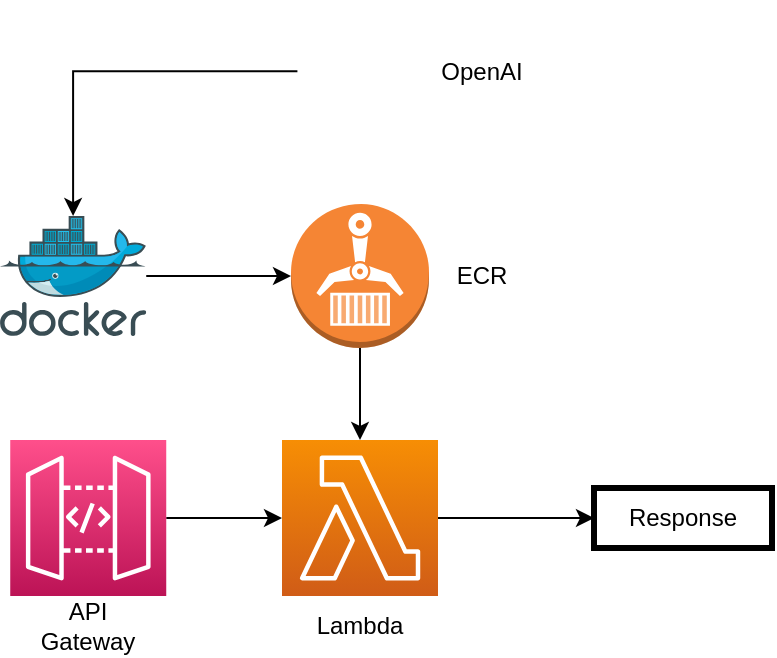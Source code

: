 <mxfile version="21.3.7" type="device">
  <diagram name="Page-1" id="B0SF6t-8myypCtU-7HLx">
    <mxGraphModel dx="610" dy="322" grid="1" gridSize="10" guides="1" tooltips="1" connect="1" arrows="1" fold="1" page="1" pageScale="1" pageWidth="850" pageHeight="1100" math="0" shadow="0">
      <root>
        <mxCell id="0" />
        <mxCell id="1" parent="0" />
        <mxCell id="blLWAzjxGkhtaXdpe22a-13" style="edgeStyle=orthogonalEdgeStyle;rounded=0;orthogonalLoop=1;jettySize=auto;html=1;entryX=0.5;entryY=0;entryDx=0;entryDy=0;entryPerimeter=0;exitX=0.5;exitY=1;exitDx=0;exitDy=0;exitPerimeter=0;" edge="1" parent="1" source="blLWAzjxGkhtaXdpe22a-7" target="blLWAzjxGkhtaXdpe22a-2">
          <mxGeometry relative="1" as="geometry">
            <mxPoint x="450" y="210" as="sourcePoint" />
          </mxGeometry>
        </mxCell>
        <mxCell id="blLWAzjxGkhtaXdpe22a-14" style="edgeStyle=orthogonalEdgeStyle;rounded=0;orthogonalLoop=1;jettySize=auto;html=1;entryX=0;entryY=0.5;entryDx=0;entryDy=0;entryPerimeter=0;" edge="1" parent="1" source="blLWAzjxGkhtaXdpe22a-1" target="blLWAzjxGkhtaXdpe22a-2">
          <mxGeometry relative="1" as="geometry" />
        </mxCell>
        <mxCell id="blLWAzjxGkhtaXdpe22a-1" value="" style="sketch=0;points=[[0,0,0],[0.25,0,0],[0.5,0,0],[0.75,0,0],[1,0,0],[0,1,0],[0.25,1,0],[0.5,1,0],[0.75,1,0],[1,1,0],[0,0.25,0],[0,0.5,0],[0,0.75,0],[1,0.25,0],[1,0.5,0],[1,0.75,0]];outlineConnect=0;fontColor=#232F3E;gradientColor=#FF4F8B;gradientDirection=north;fillColor=#BC1356;strokeColor=#ffffff;dashed=0;verticalLabelPosition=bottom;verticalAlign=top;align=center;html=1;fontSize=12;fontStyle=0;aspect=fixed;shape=mxgraph.aws4.resourceIcon;resIcon=mxgraph.aws4.api_gateway;" vertex="1" parent="1">
          <mxGeometry x="275.12" y="270" width="78" height="78" as="geometry" />
        </mxCell>
        <mxCell id="blLWAzjxGkhtaXdpe22a-16" style="edgeStyle=orthogonalEdgeStyle;rounded=0;orthogonalLoop=1;jettySize=auto;html=1;" edge="1" parent="1" source="blLWAzjxGkhtaXdpe22a-2" target="blLWAzjxGkhtaXdpe22a-15">
          <mxGeometry relative="1" as="geometry" />
        </mxCell>
        <mxCell id="blLWAzjxGkhtaXdpe22a-2" value="" style="sketch=0;points=[[0,0,0],[0.25,0,0],[0.5,0,0],[0.75,0,0],[1,0,0],[0,1,0],[0.25,1,0],[0.5,1,0],[0.75,1,0],[1,1,0],[0,0.25,0],[0,0.5,0],[0,0.75,0],[1,0.25,0],[1,0.5,0],[1,0.75,0]];outlineConnect=0;fontColor=#232F3E;gradientColor=#F78E04;gradientDirection=north;fillColor=#D05C17;strokeColor=#ffffff;dashed=0;verticalLabelPosition=bottom;verticalAlign=top;align=center;html=1;fontSize=12;fontStyle=0;aspect=fixed;shape=mxgraph.aws4.resourceIcon;resIcon=mxgraph.aws4.lambda;" vertex="1" parent="1">
          <mxGeometry x="411" y="270" width="78" height="78" as="geometry" />
        </mxCell>
        <mxCell id="blLWAzjxGkhtaXdpe22a-17" style="edgeStyle=orthogonalEdgeStyle;rounded=0;orthogonalLoop=1;jettySize=auto;html=1;" edge="1" parent="1" source="blLWAzjxGkhtaXdpe22a-3" target="blLWAzjxGkhtaXdpe22a-7">
          <mxGeometry relative="1" as="geometry" />
        </mxCell>
        <mxCell id="blLWAzjxGkhtaXdpe22a-3" value="" style="image;sketch=0;aspect=fixed;html=1;points=[];align=center;fontSize=12;image=img/lib/mscae/Docker.svg;" vertex="1" parent="1">
          <mxGeometry x="270" y="158.02" width="73.12" height="59.96" as="geometry" />
        </mxCell>
        <mxCell id="blLWAzjxGkhtaXdpe22a-7" value="" style="outlineConnect=0;dashed=0;verticalLabelPosition=bottom;verticalAlign=top;align=center;html=1;shape=mxgraph.aws3.ecr;fillColor=#F58534;gradientColor=none;" vertex="1" parent="1">
          <mxGeometry x="415.5" y="152" width="69" height="72" as="geometry" />
        </mxCell>
        <mxCell id="blLWAzjxGkhtaXdpe22a-15" value="Response" style="text;html=1;strokeColor=default;fillColor=none;align=center;verticalAlign=middle;whiteSpace=wrap;rounded=0;strokeWidth=3;" vertex="1" parent="1">
          <mxGeometry x="567" y="294" width="89" height="30" as="geometry" />
        </mxCell>
        <mxCell id="blLWAzjxGkhtaXdpe22a-19" style="edgeStyle=orthogonalEdgeStyle;rounded=0;orthogonalLoop=1;jettySize=auto;html=1;" edge="1" parent="1" source="blLWAzjxGkhtaXdpe22a-18" target="blLWAzjxGkhtaXdpe22a-3">
          <mxGeometry relative="1" as="geometry" />
        </mxCell>
        <mxCell id="blLWAzjxGkhtaXdpe22a-18" value="" style="shape=image;verticalLabelPosition=bottom;labelBackgroundColor=default;verticalAlign=top;aspect=fixed;imageAspect=0;image=https://static.vecteezy.com/system/resources/previews/021/495/996/original/chatgpt-openai-logo-icon-free-png.png;" vertex="1" parent="1">
          <mxGeometry x="418.71" y="50" width="62.58" height="71.18" as="geometry" />
        </mxCell>
        <mxCell id="blLWAzjxGkhtaXdpe22a-20" value="OpenAI" style="text;html=1;strokeColor=none;fillColor=none;align=center;verticalAlign=middle;whiteSpace=wrap;rounded=0;" vertex="1" parent="1">
          <mxGeometry x="481.29" y="70.59" width="60" height="30" as="geometry" />
        </mxCell>
        <mxCell id="blLWAzjxGkhtaXdpe22a-21" value="ECR" style="text;html=1;strokeColor=none;fillColor=none;align=center;verticalAlign=middle;whiteSpace=wrap;rounded=0;" vertex="1" parent="1">
          <mxGeometry x="481.29" y="173" width="60" height="30" as="geometry" />
        </mxCell>
        <mxCell id="blLWAzjxGkhtaXdpe22a-22" value="Lambda" style="text;html=1;strokeColor=none;fillColor=none;align=center;verticalAlign=middle;whiteSpace=wrap;rounded=0;" vertex="1" parent="1">
          <mxGeometry x="420" y="348" width="60" height="30" as="geometry" />
        </mxCell>
        <mxCell id="blLWAzjxGkhtaXdpe22a-23" value="API Gateway" style="text;html=1;strokeColor=none;fillColor=none;align=center;verticalAlign=middle;whiteSpace=wrap;rounded=0;" vertex="1" parent="1">
          <mxGeometry x="284.12" y="348" width="60" height="30" as="geometry" />
        </mxCell>
      </root>
    </mxGraphModel>
  </diagram>
</mxfile>
